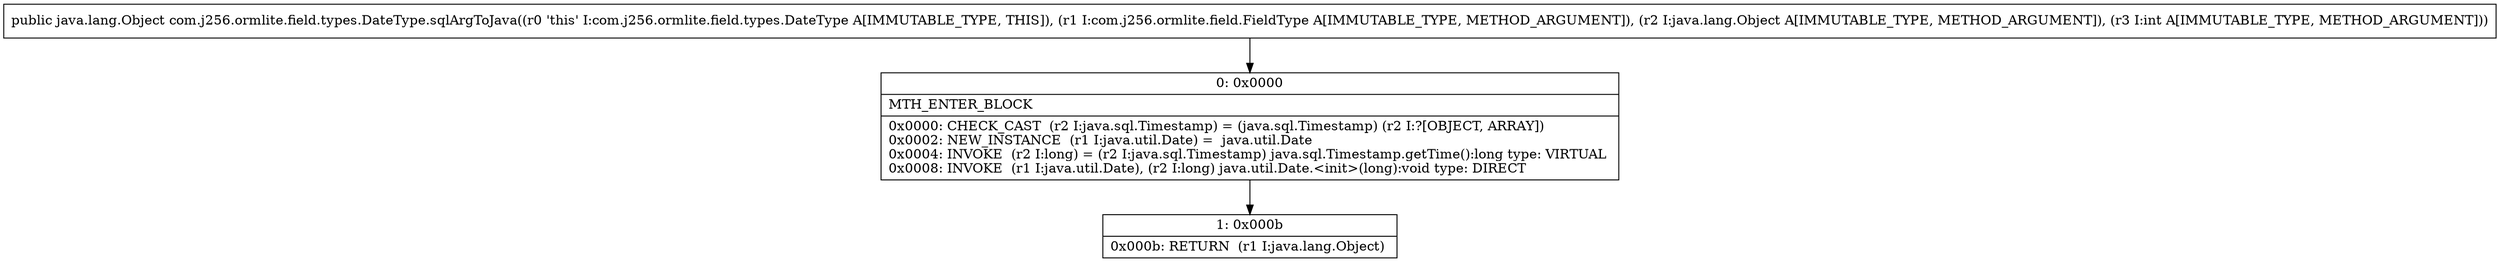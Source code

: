 digraph "CFG forcom.j256.ormlite.field.types.DateType.sqlArgToJava(Lcom\/j256\/ormlite\/field\/FieldType;Ljava\/lang\/Object;I)Ljava\/lang\/Object;" {
Node_0 [shape=record,label="{0\:\ 0x0000|MTH_ENTER_BLOCK\l|0x0000: CHECK_CAST  (r2 I:java.sql.Timestamp) = (java.sql.Timestamp) (r2 I:?[OBJECT, ARRAY]) \l0x0002: NEW_INSTANCE  (r1 I:java.util.Date) =  java.util.Date \l0x0004: INVOKE  (r2 I:long) = (r2 I:java.sql.Timestamp) java.sql.Timestamp.getTime():long type: VIRTUAL \l0x0008: INVOKE  (r1 I:java.util.Date), (r2 I:long) java.util.Date.\<init\>(long):void type: DIRECT \l}"];
Node_1 [shape=record,label="{1\:\ 0x000b|0x000b: RETURN  (r1 I:java.lang.Object) \l}"];
MethodNode[shape=record,label="{public java.lang.Object com.j256.ormlite.field.types.DateType.sqlArgToJava((r0 'this' I:com.j256.ormlite.field.types.DateType A[IMMUTABLE_TYPE, THIS]), (r1 I:com.j256.ormlite.field.FieldType A[IMMUTABLE_TYPE, METHOD_ARGUMENT]), (r2 I:java.lang.Object A[IMMUTABLE_TYPE, METHOD_ARGUMENT]), (r3 I:int A[IMMUTABLE_TYPE, METHOD_ARGUMENT])) }"];
MethodNode -> Node_0;
Node_0 -> Node_1;
}

